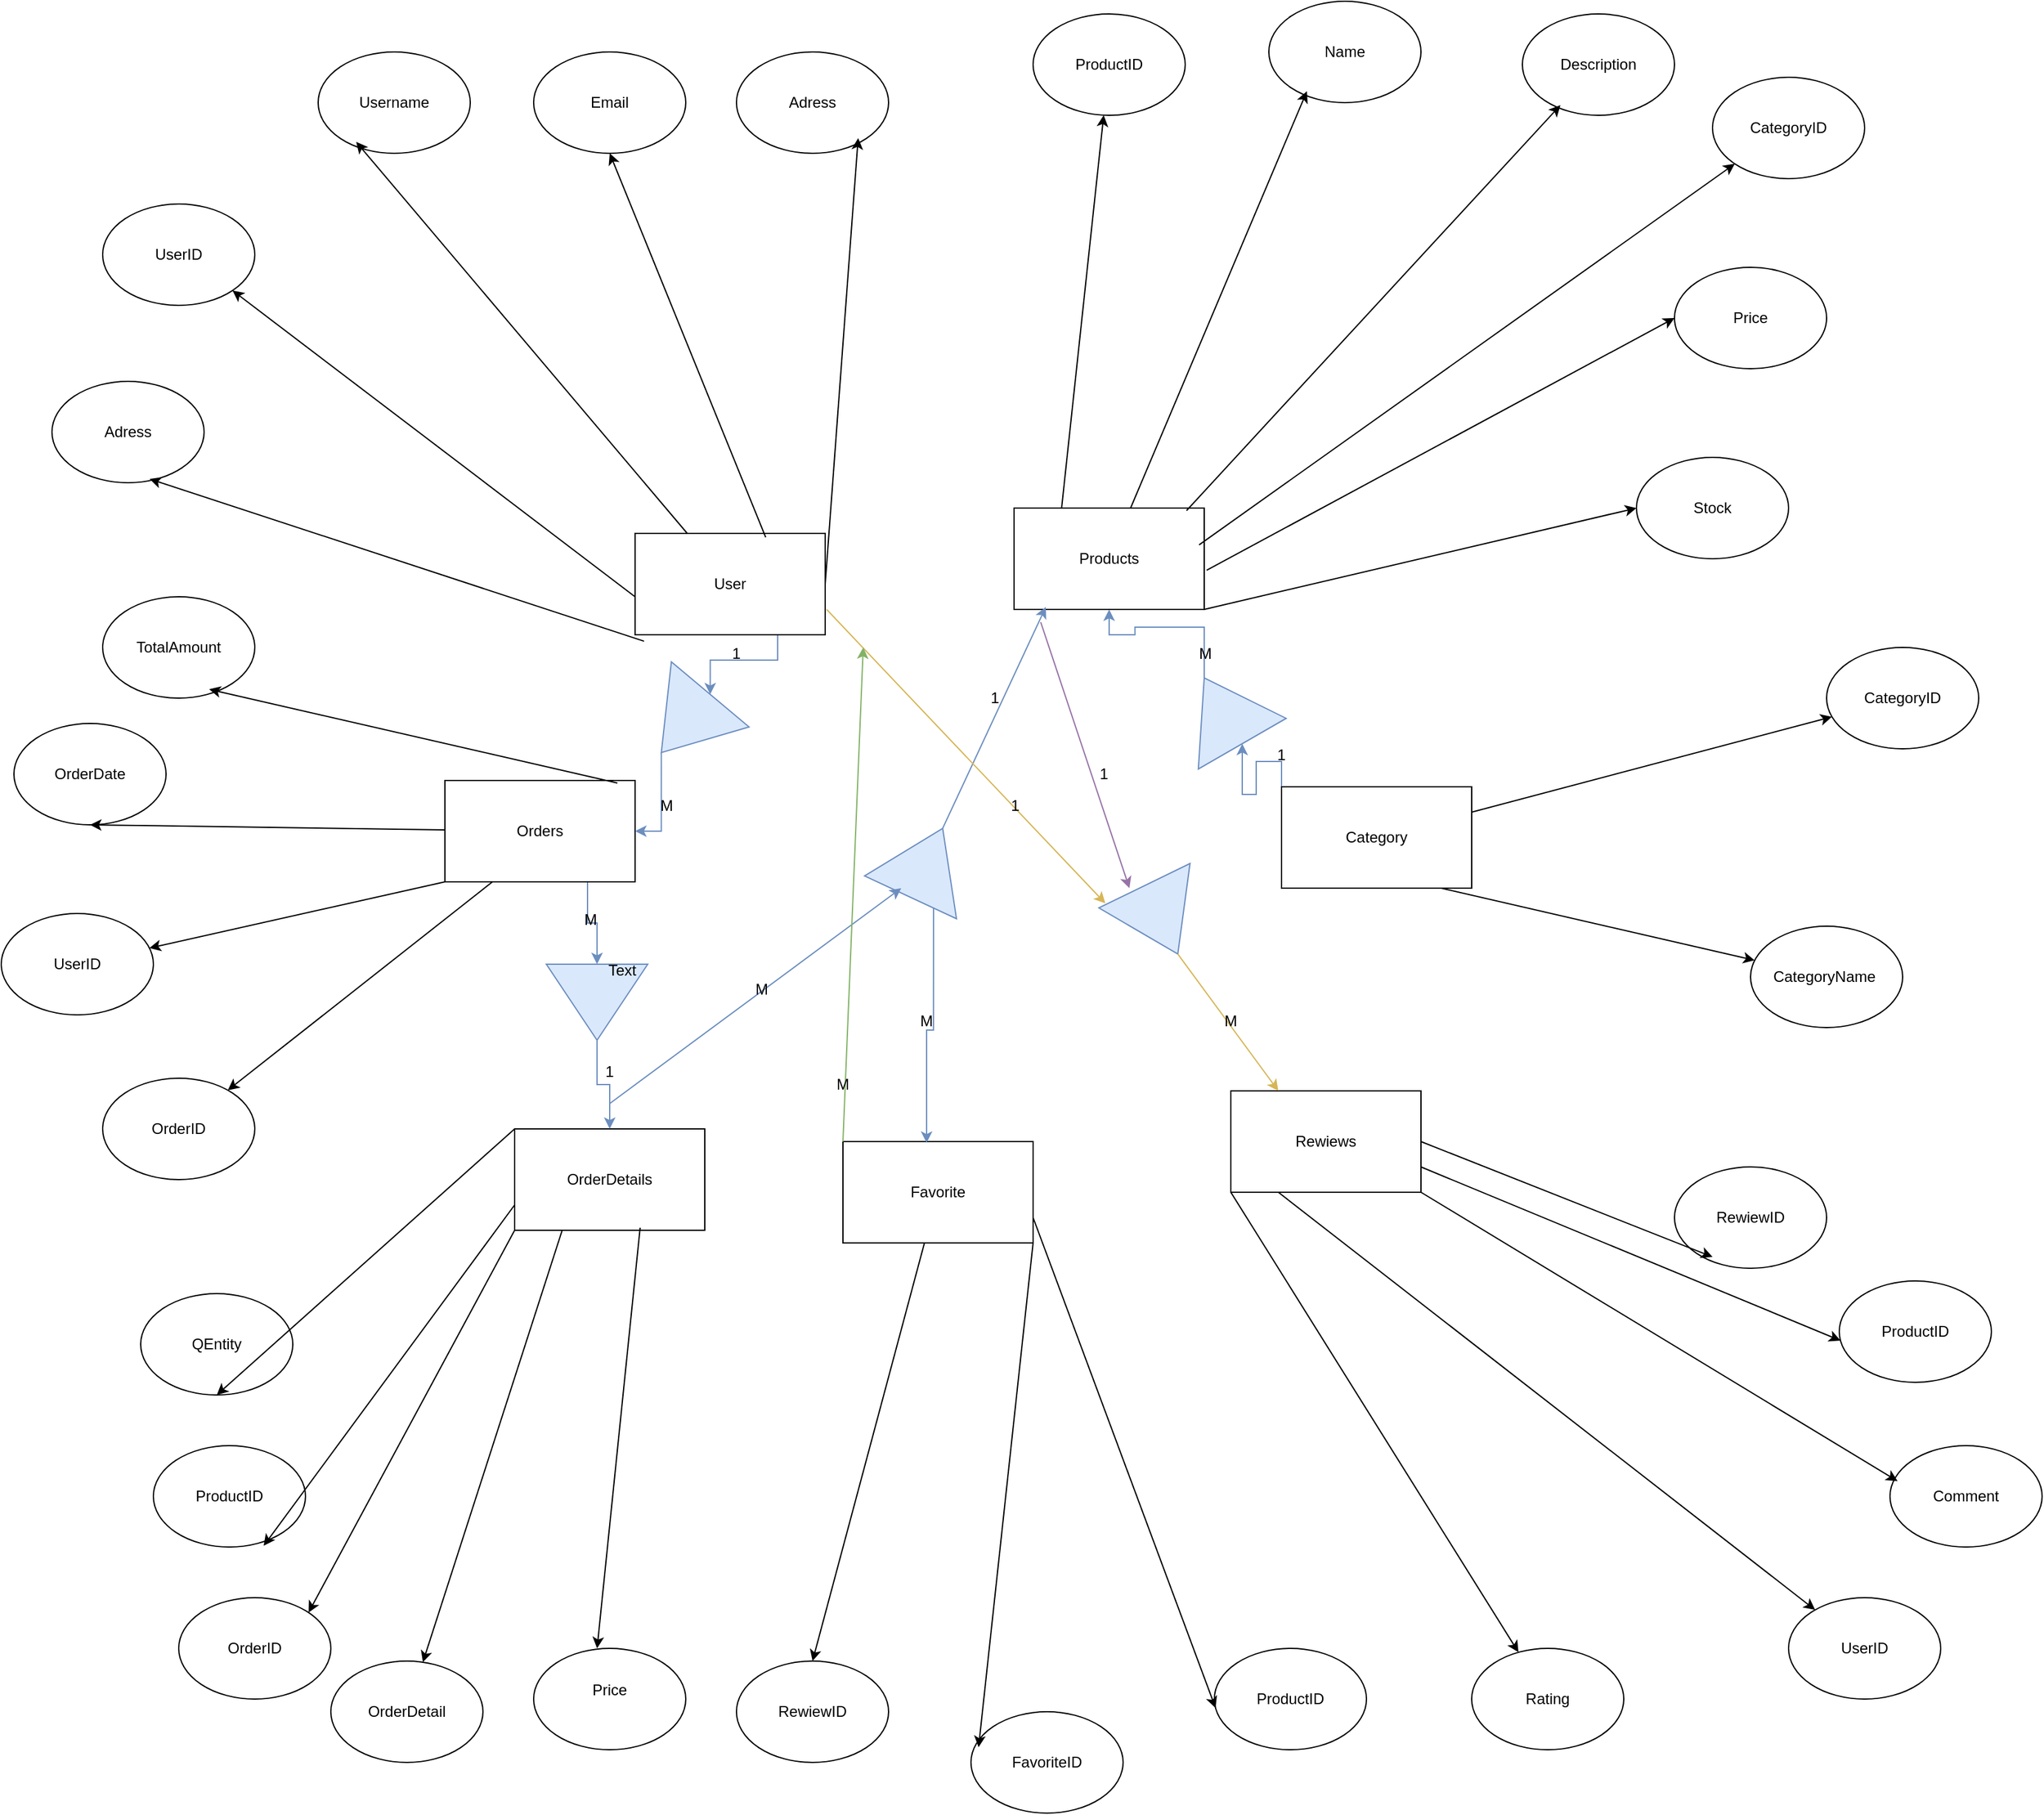 <mxfile version="24.7.7">
  <diagram name="Sayfa -1" id="FQ3HczwszNK9C4hyPvSr">
    <mxGraphModel dx="2261" dy="1949" grid="1" gridSize="10" guides="1" tooltips="1" connect="1" arrows="1" fold="1" page="1" pageScale="1" pageWidth="827" pageHeight="1169" math="0" shadow="0">
      <root>
        <mxCell id="0" />
        <mxCell id="1" parent="0" />
        <mxCell id="8TtQOPB3-Rzr3YMKRfKf-92" style="edgeStyle=orthogonalEdgeStyle;rounded=0;orthogonalLoop=1;jettySize=auto;html=1;exitX=0.75;exitY=1;exitDx=0;exitDy=0;entryX=0;entryY=0.5;entryDx=0;entryDy=0;fillColor=#dae8fc;strokeColor=#6c8ebf;" edge="1" parent="1" source="8TtQOPB3-Rzr3YMKRfKf-1" target="8TtQOPB3-Rzr3YMKRfKf-91">
          <mxGeometry relative="1" as="geometry" />
        </mxCell>
        <mxCell id="8TtQOPB3-Rzr3YMKRfKf-1" value="User" style="rounded=0;whiteSpace=wrap;html=1;" vertex="1" parent="1">
          <mxGeometry x="250" y="390" width="150" height="80" as="geometry" />
        </mxCell>
        <mxCell id="8TtQOPB3-Rzr3YMKRfKf-3" value="Username" style="ellipse;whiteSpace=wrap;html=1;" vertex="1" parent="1">
          <mxGeometry y="10" width="120" height="80" as="geometry" />
        </mxCell>
        <mxCell id="8TtQOPB3-Rzr3YMKRfKf-5" value="" style="endArrow=classic;html=1;rounded=0;entryX=0.25;entryY=0.888;entryDx=0;entryDy=0;entryPerimeter=0;" edge="1" parent="1" source="8TtQOPB3-Rzr3YMKRfKf-1" target="8TtQOPB3-Rzr3YMKRfKf-3">
          <mxGeometry width="50" height="50" relative="1" as="geometry">
            <mxPoint x="390" y="430" as="sourcePoint" />
            <mxPoint x="440" y="380" as="targetPoint" />
          </mxGeometry>
        </mxCell>
        <mxCell id="8TtQOPB3-Rzr3YMKRfKf-6" value="Email" style="ellipse;whiteSpace=wrap;html=1;" vertex="1" parent="1">
          <mxGeometry x="170" y="10" width="120" height="80" as="geometry" />
        </mxCell>
        <mxCell id="8TtQOPB3-Rzr3YMKRfKf-7" value="Adress" style="ellipse;whiteSpace=wrap;html=1;" vertex="1" parent="1">
          <mxGeometry x="330" y="10" width="120" height="80" as="geometry" />
        </mxCell>
        <mxCell id="8TtQOPB3-Rzr3YMKRfKf-8" value="UserID" style="ellipse;whiteSpace=wrap;html=1;" vertex="1" parent="1">
          <mxGeometry x="-170" y="130" width="120" height="80" as="geometry" />
        </mxCell>
        <mxCell id="8TtQOPB3-Rzr3YMKRfKf-14" value="Products" style="rounded=0;whiteSpace=wrap;html=1;" vertex="1" parent="1">
          <mxGeometry x="549" y="370" width="150" height="80" as="geometry" />
        </mxCell>
        <mxCell id="8TtQOPB3-Rzr3YMKRfKf-15" value="Name" style="ellipse;whiteSpace=wrap;html=1;" vertex="1" parent="1">
          <mxGeometry x="750" y="-30" width="120" height="80" as="geometry" />
        </mxCell>
        <mxCell id="8TtQOPB3-Rzr3YMKRfKf-16" value="" style="endArrow=classic;html=1;rounded=0;entryX=0.25;entryY=0.888;entryDx=0;entryDy=0;entryPerimeter=0;" edge="1" parent="1" source="8TtQOPB3-Rzr3YMKRfKf-14" target="8TtQOPB3-Rzr3YMKRfKf-15">
          <mxGeometry width="50" height="50" relative="1" as="geometry">
            <mxPoint x="1060" y="400" as="sourcePoint" />
            <mxPoint x="1110" y="350" as="targetPoint" />
          </mxGeometry>
        </mxCell>
        <mxCell id="8TtQOPB3-Rzr3YMKRfKf-17" value="Description" style="ellipse;whiteSpace=wrap;html=1;" vertex="1" parent="1">
          <mxGeometry x="950" y="-20" width="120" height="80" as="geometry" />
        </mxCell>
        <mxCell id="8TtQOPB3-Rzr3YMKRfKf-18" value="CategoryID" style="ellipse;whiteSpace=wrap;html=1;" vertex="1" parent="1">
          <mxGeometry x="1100" y="30" width="120" height="80" as="geometry" />
        </mxCell>
        <mxCell id="8TtQOPB3-Rzr3YMKRfKf-19" value="ProductID" style="ellipse;whiteSpace=wrap;html=1;" vertex="1" parent="1">
          <mxGeometry x="564" y="-20" width="120" height="80" as="geometry" />
        </mxCell>
        <mxCell id="8TtQOPB3-Rzr3YMKRfKf-21" value="" style="endArrow=classic;html=1;rounded=0;entryX=0.25;entryY=0.9;entryDx=0;entryDy=0;entryPerimeter=0;exitX=0.907;exitY=0.025;exitDx=0;exitDy=0;exitPerimeter=0;" edge="1" parent="1" source="8TtQOPB3-Rzr3YMKRfKf-14" target="8TtQOPB3-Rzr3YMKRfKf-17">
          <mxGeometry width="50" height="50" relative="1" as="geometry">
            <mxPoint x="390" y="430" as="sourcePoint" />
            <mxPoint x="440" y="380" as="targetPoint" />
          </mxGeometry>
        </mxCell>
        <mxCell id="8TtQOPB3-Rzr3YMKRfKf-22" value="" style="endArrow=classic;html=1;rounded=0;entryX=0;entryY=1;entryDx=0;entryDy=0;exitX=0.973;exitY=0.363;exitDx=0;exitDy=0;exitPerimeter=0;" edge="1" parent="1" source="8TtQOPB3-Rzr3YMKRfKf-14" target="8TtQOPB3-Rzr3YMKRfKf-18">
          <mxGeometry width="50" height="50" relative="1" as="geometry">
            <mxPoint x="390" y="330" as="sourcePoint" />
            <mxPoint x="440" y="280" as="targetPoint" />
          </mxGeometry>
        </mxCell>
        <mxCell id="8TtQOPB3-Rzr3YMKRfKf-23" value="" style="endArrow=classic;html=1;rounded=0;exitX=0.25;exitY=0;exitDx=0;exitDy=0;" edge="1" parent="1" source="8TtQOPB3-Rzr3YMKRfKf-14" target="8TtQOPB3-Rzr3YMKRfKf-19">
          <mxGeometry width="50" height="50" relative="1" as="geometry">
            <mxPoint x="780" y="240" as="sourcePoint" />
            <mxPoint x="710" y="160" as="targetPoint" />
          </mxGeometry>
        </mxCell>
        <mxCell id="8TtQOPB3-Rzr3YMKRfKf-98" style="edgeStyle=orthogonalEdgeStyle;rounded=0;orthogonalLoop=1;jettySize=auto;html=1;exitX=0.75;exitY=1;exitDx=0;exitDy=0;entryX=0;entryY=0.5;entryDx=0;entryDy=0;fillColor=#dae8fc;strokeColor=#6c8ebf;" edge="1" parent="1" source="8TtQOPB3-Rzr3YMKRfKf-24" target="8TtQOPB3-Rzr3YMKRfKf-97">
          <mxGeometry relative="1" as="geometry" />
        </mxCell>
        <mxCell id="8TtQOPB3-Rzr3YMKRfKf-24" value="Orders" style="rounded=0;whiteSpace=wrap;html=1;" vertex="1" parent="1">
          <mxGeometry x="100" y="585" width="150" height="80" as="geometry" />
        </mxCell>
        <mxCell id="8TtQOPB3-Rzr3YMKRfKf-25" value="OrderDate" style="ellipse;whiteSpace=wrap;html=1;" vertex="1" parent="1">
          <mxGeometry x="-240" y="540" width="120" height="80" as="geometry" />
        </mxCell>
        <mxCell id="8TtQOPB3-Rzr3YMKRfKf-26" value="" style="endArrow=classic;html=1;rounded=0;entryX=0.5;entryY=1;entryDx=0;entryDy=0;" edge="1" parent="1" source="8TtQOPB3-Rzr3YMKRfKf-24" target="8TtQOPB3-Rzr3YMKRfKf-25">
          <mxGeometry width="50" height="50" relative="1" as="geometry">
            <mxPoint x="330" y="850" as="sourcePoint" />
            <mxPoint x="380" y="800" as="targetPoint" />
          </mxGeometry>
        </mxCell>
        <mxCell id="8TtQOPB3-Rzr3YMKRfKf-27" value="TotalAmount" style="ellipse;whiteSpace=wrap;html=1;" vertex="1" parent="1">
          <mxGeometry x="-170" y="440" width="120" height="80" as="geometry" />
        </mxCell>
        <mxCell id="8TtQOPB3-Rzr3YMKRfKf-28" value="UserID" style="ellipse;whiteSpace=wrap;html=1;" vertex="1" parent="1">
          <mxGeometry x="-250" y="690" width="120" height="80" as="geometry" />
        </mxCell>
        <mxCell id="8TtQOPB3-Rzr3YMKRfKf-29" value="" style="endArrow=classic;html=1;rounded=0;exitX=0.907;exitY=0.025;exitDx=0;exitDy=0;exitPerimeter=0;entryX=0.7;entryY=0.913;entryDx=0;entryDy=0;entryPerimeter=0;" edge="1" parent="1" source="8TtQOPB3-Rzr3YMKRfKf-24" target="8TtQOPB3-Rzr3YMKRfKf-27">
          <mxGeometry width="50" height="50" relative="1" as="geometry">
            <mxPoint x="-340" y="880" as="sourcePoint" />
            <mxPoint x="-70" y="510" as="targetPoint" />
          </mxGeometry>
        </mxCell>
        <mxCell id="8TtQOPB3-Rzr3YMKRfKf-30" value="" style="endArrow=classic;html=1;rounded=0;exitX=0;exitY=1;exitDx=0;exitDy=0;" edge="1" parent="1" source="8TtQOPB3-Rzr3YMKRfKf-24" target="8TtQOPB3-Rzr3YMKRfKf-28">
          <mxGeometry width="50" height="50" relative="1" as="geometry">
            <mxPoint x="-340" y="780" as="sourcePoint" />
            <mxPoint x="-20" y="610" as="targetPoint" />
          </mxGeometry>
        </mxCell>
        <mxCell id="8TtQOPB3-Rzr3YMKRfKf-33" value="OrderID" style="ellipse;whiteSpace=wrap;html=1;" vertex="1" parent="1">
          <mxGeometry x="-170" y="820" width="120" height="80" as="geometry" />
        </mxCell>
        <mxCell id="8TtQOPB3-Rzr3YMKRfKf-34" value="" style="endArrow=classic;html=1;rounded=0;exitX=0.25;exitY=1;exitDx=0;exitDy=0;" edge="1" parent="1" source="8TtQOPB3-Rzr3YMKRfKf-24" target="8TtQOPB3-Rzr3YMKRfKf-33">
          <mxGeometry width="50" height="50" relative="1" as="geometry">
            <mxPoint x="270" y="610" as="sourcePoint" />
            <mxPoint x="320" y="560" as="targetPoint" />
          </mxGeometry>
        </mxCell>
        <mxCell id="8TtQOPB3-Rzr3YMKRfKf-105" style="edgeStyle=orthogonalEdgeStyle;rounded=0;orthogonalLoop=1;jettySize=auto;html=1;exitX=0;exitY=0;exitDx=0;exitDy=0;entryX=0;entryY=0.5;entryDx=0;entryDy=0;fillColor=#dae8fc;strokeColor=#6c8ebf;" edge="1" parent="1" source="8TtQOPB3-Rzr3YMKRfKf-35" target="8TtQOPB3-Rzr3YMKRfKf-104">
          <mxGeometry relative="1" as="geometry" />
        </mxCell>
        <mxCell id="8TtQOPB3-Rzr3YMKRfKf-35" value="Category" style="rounded=0;whiteSpace=wrap;html=1;" vertex="1" parent="1">
          <mxGeometry x="760" y="590" width="150" height="80" as="geometry" />
        </mxCell>
        <mxCell id="8TtQOPB3-Rzr3YMKRfKf-39" value="CategoryName&amp;nbsp;" style="ellipse;whiteSpace=wrap;html=1;" vertex="1" parent="1">
          <mxGeometry x="1130" y="700" width="120" height="80" as="geometry" />
        </mxCell>
        <mxCell id="8TtQOPB3-Rzr3YMKRfKf-41" value="" style="endArrow=classic;html=1;rounded=0;exitX=0.84;exitY=1;exitDx=0;exitDy=0;exitPerimeter=0;" edge="1" parent="1" source="8TtQOPB3-Rzr3YMKRfKf-35" target="8TtQOPB3-Rzr3YMKRfKf-39">
          <mxGeometry width="50" height="50" relative="1" as="geometry">
            <mxPoint x="470" y="780" as="sourcePoint" />
            <mxPoint x="790" y="610" as="targetPoint" />
          </mxGeometry>
        </mxCell>
        <mxCell id="8TtQOPB3-Rzr3YMKRfKf-42" value="CategoryID" style="ellipse;whiteSpace=wrap;html=1;" vertex="1" parent="1">
          <mxGeometry x="1190" y="480" width="120" height="80" as="geometry" />
        </mxCell>
        <mxCell id="8TtQOPB3-Rzr3YMKRfKf-43" value="" style="endArrow=classic;html=1;rounded=0;exitX=1;exitY=0.25;exitDx=0;exitDy=0;" edge="1" parent="1" source="8TtQOPB3-Rzr3YMKRfKf-35" target="8TtQOPB3-Rzr3YMKRfKf-42">
          <mxGeometry width="50" height="50" relative="1" as="geometry">
            <mxPoint x="1080" y="610" as="sourcePoint" />
            <mxPoint x="1130" y="560" as="targetPoint" />
          </mxGeometry>
        </mxCell>
        <mxCell id="8TtQOPB3-Rzr3YMKRfKf-44" value="OrderDetails" style="rounded=0;whiteSpace=wrap;html=1;" vertex="1" parent="1">
          <mxGeometry x="155" y="860" width="150" height="80" as="geometry" />
        </mxCell>
        <mxCell id="8TtQOPB3-Rzr3YMKRfKf-45" value="ProductID" style="ellipse;whiteSpace=wrap;html=1;" vertex="1" parent="1">
          <mxGeometry x="-130" y="1110" width="120" height="80" as="geometry" />
        </mxCell>
        <mxCell id="8TtQOPB3-Rzr3YMKRfKf-46" value="" style="endArrow=classic;html=1;rounded=0;entryX=0.725;entryY=0.988;entryDx=0;entryDy=0;entryPerimeter=0;exitX=0;exitY=0.75;exitDx=0;exitDy=0;" edge="1" parent="1" source="8TtQOPB3-Rzr3YMKRfKf-44" target="8TtQOPB3-Rzr3YMKRfKf-45">
          <mxGeometry width="50" height="50" relative="1" as="geometry">
            <mxPoint x="420" y="1310" as="sourcePoint" />
            <mxPoint x="470" y="1260" as="targetPoint" />
          </mxGeometry>
        </mxCell>
        <mxCell id="8TtQOPB3-Rzr3YMKRfKf-47" value="QEntity" style="ellipse;whiteSpace=wrap;html=1;" vertex="1" parent="1">
          <mxGeometry x="-140" y="990" width="120" height="80" as="geometry" />
        </mxCell>
        <mxCell id="8TtQOPB3-Rzr3YMKRfKf-48" value="OrderID" style="ellipse;whiteSpace=wrap;html=1;" vertex="1" parent="1">
          <mxGeometry x="-110" y="1230" width="120" height="80" as="geometry" />
        </mxCell>
        <mxCell id="8TtQOPB3-Rzr3YMKRfKf-49" value="" style="endArrow=classic;html=1;rounded=0;entryX=0.5;entryY=1;entryDx=0;entryDy=0;exitX=0;exitY=0;exitDx=0;exitDy=0;" edge="1" parent="1" source="8TtQOPB3-Rzr3YMKRfKf-44" target="8TtQOPB3-Rzr3YMKRfKf-47">
          <mxGeometry width="50" height="50" relative="1" as="geometry">
            <mxPoint x="-250" y="1340" as="sourcePoint" />
            <mxPoint x="-200" y="1290" as="targetPoint" />
          </mxGeometry>
        </mxCell>
        <mxCell id="8TtQOPB3-Rzr3YMKRfKf-50" value="" style="endArrow=classic;html=1;rounded=0;exitX=0;exitY=1;exitDx=0;exitDy=0;entryX=1;entryY=0;entryDx=0;entryDy=0;" edge="1" parent="1" source="8TtQOPB3-Rzr3YMKRfKf-44" target="8TtQOPB3-Rzr3YMKRfKf-48">
          <mxGeometry width="50" height="50" relative="1" as="geometry">
            <mxPoint x="-250" y="1240" as="sourcePoint" />
            <mxPoint x="70" y="1070" as="targetPoint" />
          </mxGeometry>
        </mxCell>
        <mxCell id="8TtQOPB3-Rzr3YMKRfKf-51" value="OrderDetail" style="ellipse;whiteSpace=wrap;html=1;" vertex="1" parent="1">
          <mxGeometry x="10" y="1280" width="120" height="80" as="geometry" />
        </mxCell>
        <mxCell id="8TtQOPB3-Rzr3YMKRfKf-52" value="" style="endArrow=classic;html=1;rounded=0;exitX=0.25;exitY=1;exitDx=0;exitDy=0;" edge="1" parent="1" source="8TtQOPB3-Rzr3YMKRfKf-44" target="8TtQOPB3-Rzr3YMKRfKf-51">
          <mxGeometry width="50" height="50" relative="1" as="geometry">
            <mxPoint x="360" y="1070" as="sourcePoint" />
            <mxPoint x="410" y="1020" as="targetPoint" />
          </mxGeometry>
        </mxCell>
        <mxCell id="8TtQOPB3-Rzr3YMKRfKf-53" value="Rewiews" style="rounded=0;whiteSpace=wrap;html=1;" vertex="1" parent="1">
          <mxGeometry x="720" y="830" width="150" height="80" as="geometry" />
        </mxCell>
        <mxCell id="8TtQOPB3-Rzr3YMKRfKf-54" value="RewiewID" style="ellipse;whiteSpace=wrap;html=1;" vertex="1" parent="1">
          <mxGeometry x="1070" y="890" width="120" height="80" as="geometry" />
        </mxCell>
        <mxCell id="8TtQOPB3-Rzr3YMKRfKf-55" value="" style="endArrow=classic;html=1;rounded=0;entryX=0.25;entryY=0.888;entryDx=0;entryDy=0;entryPerimeter=0;exitX=1;exitY=0.5;exitDx=0;exitDy=0;" edge="1" parent="1" source="8TtQOPB3-Rzr3YMKRfKf-53" target="8TtQOPB3-Rzr3YMKRfKf-54">
          <mxGeometry width="50" height="50" relative="1" as="geometry">
            <mxPoint x="1310" y="1320" as="sourcePoint" />
            <mxPoint x="1360" y="1270" as="targetPoint" />
          </mxGeometry>
        </mxCell>
        <mxCell id="8TtQOPB3-Rzr3YMKRfKf-56" value="ProductID" style="ellipse;whiteSpace=wrap;html=1;" vertex="1" parent="1">
          <mxGeometry x="1200" y="980" width="120" height="80" as="geometry" />
        </mxCell>
        <mxCell id="8TtQOPB3-Rzr3YMKRfKf-57" value="Rating" style="ellipse;whiteSpace=wrap;html=1;" vertex="1" parent="1">
          <mxGeometry x="910" y="1270" width="120" height="80" as="geometry" />
        </mxCell>
        <mxCell id="8TtQOPB3-Rzr3YMKRfKf-58" value="" style="endArrow=classic;html=1;rounded=0;entryX=0.008;entryY=0.588;entryDx=0;entryDy=0;entryPerimeter=0;exitX=1;exitY=0.75;exitDx=0;exitDy=0;" edge="1" parent="1" source="8TtQOPB3-Rzr3YMKRfKf-53" target="8TtQOPB3-Rzr3YMKRfKf-56">
          <mxGeometry width="50" height="50" relative="1" as="geometry">
            <mxPoint x="640" y="1350" as="sourcePoint" />
            <mxPoint x="690" y="1300" as="targetPoint" />
          </mxGeometry>
        </mxCell>
        <mxCell id="8TtQOPB3-Rzr3YMKRfKf-59" value="" style="endArrow=classic;html=1;rounded=0;exitX=0;exitY=1;exitDx=0;exitDy=0;" edge="1" parent="1" source="8TtQOPB3-Rzr3YMKRfKf-53" target="8TtQOPB3-Rzr3YMKRfKf-57">
          <mxGeometry width="50" height="50" relative="1" as="geometry">
            <mxPoint x="640" y="1250" as="sourcePoint" />
            <mxPoint x="960" y="1080" as="targetPoint" />
          </mxGeometry>
        </mxCell>
        <mxCell id="8TtQOPB3-Rzr3YMKRfKf-60" value="UserID" style="ellipse;whiteSpace=wrap;html=1;" vertex="1" parent="1">
          <mxGeometry x="1160" y="1230" width="120" height="80" as="geometry" />
        </mxCell>
        <mxCell id="8TtQOPB3-Rzr3YMKRfKf-61" value="" style="endArrow=classic;html=1;rounded=0;exitX=0.25;exitY=1;exitDx=0;exitDy=0;" edge="1" parent="1" source="8TtQOPB3-Rzr3YMKRfKf-53" target="8TtQOPB3-Rzr3YMKRfKf-60">
          <mxGeometry width="50" height="50" relative="1" as="geometry">
            <mxPoint x="1250" y="1080" as="sourcePoint" />
            <mxPoint x="1300" y="1030" as="targetPoint" />
          </mxGeometry>
        </mxCell>
        <mxCell id="8TtQOPB3-Rzr3YMKRfKf-63" value="Adress" style="ellipse;whiteSpace=wrap;html=1;" vertex="1" parent="1">
          <mxGeometry x="-210" y="270" width="120" height="80" as="geometry" />
        </mxCell>
        <mxCell id="8TtQOPB3-Rzr3YMKRfKf-65" value="Price" style="ellipse;whiteSpace=wrap;html=1;" vertex="1" parent="1">
          <mxGeometry x="1070" y="180" width="120" height="80" as="geometry" />
        </mxCell>
        <mxCell id="8TtQOPB3-Rzr3YMKRfKf-66" value="" style="endArrow=classic;html=1;rounded=0;entryX=0;entryY=0.5;entryDx=0;entryDy=0;exitX=1.013;exitY=0.613;exitDx=0;exitDy=0;exitPerimeter=0;" edge="1" parent="1" source="8TtQOPB3-Rzr3YMKRfKf-14" target="8TtQOPB3-Rzr3YMKRfKf-65">
          <mxGeometry width="50" height="50" relative="1" as="geometry">
            <mxPoint x="780" y="440" as="sourcePoint" />
            <mxPoint x="440" y="280" as="targetPoint" />
          </mxGeometry>
        </mxCell>
        <mxCell id="8TtQOPB3-Rzr3YMKRfKf-67" value="Stock" style="ellipse;whiteSpace=wrap;html=1;" vertex="1" parent="1">
          <mxGeometry x="1040" y="330" width="120" height="80" as="geometry" />
        </mxCell>
        <mxCell id="8TtQOPB3-Rzr3YMKRfKf-68" value="" style="endArrow=classic;html=1;rounded=0;entryX=0;entryY=0.5;entryDx=0;entryDy=0;exitX=1;exitY=1;exitDx=0;exitDy=0;" edge="1" parent="1" source="8TtQOPB3-Rzr3YMKRfKf-14" target="8TtQOPB3-Rzr3YMKRfKf-67">
          <mxGeometry width="50" height="50" relative="1" as="geometry">
            <mxPoint x="390" y="330" as="sourcePoint" />
            <mxPoint x="440" y="280" as="targetPoint" />
          </mxGeometry>
        </mxCell>
        <mxCell id="8TtQOPB3-Rzr3YMKRfKf-69" value="Price&lt;div&gt;&lt;br&gt;&lt;/div&gt;" style="ellipse;whiteSpace=wrap;html=1;" vertex="1" parent="1">
          <mxGeometry x="170" y="1270" width="120" height="80" as="geometry" />
        </mxCell>
        <mxCell id="8TtQOPB3-Rzr3YMKRfKf-70" value="" style="endArrow=classic;html=1;rounded=0;exitX=0.66;exitY=0.975;exitDx=0;exitDy=0;entryX=0.417;entryY=0;entryDx=0;entryDy=0;entryPerimeter=0;exitPerimeter=0;" edge="1" parent="1" source="8TtQOPB3-Rzr3YMKRfKf-44" target="8TtQOPB3-Rzr3YMKRfKf-69">
          <mxGeometry width="50" height="50" relative="1" as="geometry">
            <mxPoint x="500" y="1130" as="sourcePoint" />
            <mxPoint x="550" y="1080" as="targetPoint" />
          </mxGeometry>
        </mxCell>
        <mxCell id="8TtQOPB3-Rzr3YMKRfKf-71" value="Comment" style="ellipse;whiteSpace=wrap;html=1;" vertex="1" parent="1">
          <mxGeometry x="1240" y="1110" width="120" height="80" as="geometry" />
        </mxCell>
        <mxCell id="8TtQOPB3-Rzr3YMKRfKf-72" value="" style="endArrow=classic;html=1;rounded=0;entryX=0.05;entryY=0.35;entryDx=0;entryDy=0;entryPerimeter=0;exitX=1;exitY=1;exitDx=0;exitDy=0;" edge="1" parent="1" source="8TtQOPB3-Rzr3YMKRfKf-53" target="8TtQOPB3-Rzr3YMKRfKf-71">
          <mxGeometry width="50" height="50" relative="1" as="geometry">
            <mxPoint x="710" y="1130" as="sourcePoint" />
            <mxPoint x="760" y="1080" as="targetPoint" />
          </mxGeometry>
        </mxCell>
        <mxCell id="8TtQOPB3-Rzr3YMKRfKf-73" value="Favorite" style="rounded=0;whiteSpace=wrap;html=1;" vertex="1" parent="1">
          <mxGeometry x="414" y="870" width="150" height="80" as="geometry" />
        </mxCell>
        <mxCell id="8TtQOPB3-Rzr3YMKRfKf-74" value="RewiewID" style="ellipse;whiteSpace=wrap;html=1;" vertex="1" parent="1">
          <mxGeometry x="330" y="1280" width="120" height="80" as="geometry" />
        </mxCell>
        <mxCell id="8TtQOPB3-Rzr3YMKRfKf-75" value="" style="endArrow=classic;html=1;rounded=0;entryX=0.5;entryY=0;entryDx=0;entryDy=0;" edge="1" parent="1" source="8TtQOPB3-Rzr3YMKRfKf-73" target="8TtQOPB3-Rzr3YMKRfKf-74">
          <mxGeometry width="50" height="50" relative="1" as="geometry">
            <mxPoint x="709" y="1760" as="sourcePoint" />
            <mxPoint x="759" y="1710" as="targetPoint" />
          </mxGeometry>
        </mxCell>
        <mxCell id="8TtQOPB3-Rzr3YMKRfKf-76" value="ProductID" style="ellipse;whiteSpace=wrap;html=1;" vertex="1" parent="1">
          <mxGeometry x="707" y="1270" width="120" height="80" as="geometry" />
        </mxCell>
        <mxCell id="8TtQOPB3-Rzr3YMKRfKf-77" value="" style="endArrow=classic;html=1;rounded=0;entryX=0.008;entryY=0.588;entryDx=0;entryDy=0;entryPerimeter=0;exitX=1;exitY=0.75;exitDx=0;exitDy=0;" edge="1" parent="1" source="8TtQOPB3-Rzr3YMKRfKf-73" target="8TtQOPB3-Rzr3YMKRfKf-76">
          <mxGeometry width="50" height="50" relative="1" as="geometry">
            <mxPoint x="39" y="1790" as="sourcePoint" />
            <mxPoint x="89" y="1740" as="targetPoint" />
          </mxGeometry>
        </mxCell>
        <mxCell id="8TtQOPB3-Rzr3YMKRfKf-78" value="FavoriteID" style="ellipse;whiteSpace=wrap;html=1;" vertex="1" parent="1">
          <mxGeometry x="515" y="1320" width="120" height="80" as="geometry" />
        </mxCell>
        <mxCell id="8TtQOPB3-Rzr3YMKRfKf-79" value="" style="endArrow=classic;html=1;rounded=0;entryX=0.05;entryY=0.35;entryDx=0;entryDy=0;entryPerimeter=0;exitX=1;exitY=1;exitDx=0;exitDy=0;" edge="1" parent="1" source="8TtQOPB3-Rzr3YMKRfKf-73" target="8TtQOPB3-Rzr3YMKRfKf-78">
          <mxGeometry width="50" height="50" relative="1" as="geometry">
            <mxPoint x="109" y="1570" as="sourcePoint" />
            <mxPoint x="159" y="1520" as="targetPoint" />
          </mxGeometry>
        </mxCell>
        <mxCell id="8TtQOPB3-Rzr3YMKRfKf-80" value="" style="endArrow=classic;html=1;rounded=0;entryX=0.8;entryY=0.85;entryDx=0;entryDy=0;exitX=1;exitY=0.5;exitDx=0;exitDy=0;entryPerimeter=0;" edge="1" parent="1" source="8TtQOPB3-Rzr3YMKRfKf-1" target="8TtQOPB3-Rzr3YMKRfKf-7">
          <mxGeometry width="50" height="50" relative="1" as="geometry">
            <mxPoint x="500" y="430" as="sourcePoint" />
            <mxPoint x="410" y="200" as="targetPoint" />
          </mxGeometry>
        </mxCell>
        <mxCell id="8TtQOPB3-Rzr3YMKRfKf-81" value="" style="endArrow=classic;html=1;rounded=0;entryX=0.5;entryY=1;entryDx=0;entryDy=0;exitX=0.687;exitY=0.038;exitDx=0;exitDy=0;exitPerimeter=0;" edge="1" parent="1" source="8TtQOPB3-Rzr3YMKRfKf-1" target="8TtQOPB3-Rzr3YMKRfKf-6">
          <mxGeometry width="50" height="50" relative="1" as="geometry">
            <mxPoint x="500" y="430" as="sourcePoint" />
            <mxPoint x="550" y="380" as="targetPoint" />
          </mxGeometry>
        </mxCell>
        <mxCell id="8TtQOPB3-Rzr3YMKRfKf-82" value="" style="endArrow=classic;html=1;rounded=0;entryX=1;entryY=1;entryDx=0;entryDy=0;exitX=0;exitY=0.625;exitDx=0;exitDy=0;exitPerimeter=0;" edge="1" parent="1" source="8TtQOPB3-Rzr3YMKRfKf-1" target="8TtQOPB3-Rzr3YMKRfKf-8">
          <mxGeometry width="50" height="50" relative="1" as="geometry">
            <mxPoint x="500" y="430" as="sourcePoint" />
            <mxPoint x="550" y="380" as="targetPoint" />
          </mxGeometry>
        </mxCell>
        <mxCell id="8TtQOPB3-Rzr3YMKRfKf-83" value="" style="endArrow=classic;html=1;rounded=0;entryX=0.642;entryY=0.963;entryDx=0;entryDy=0;entryPerimeter=0;exitX=0.047;exitY=1.063;exitDx=0;exitDy=0;exitPerimeter=0;" edge="1" parent="1" source="8TtQOPB3-Rzr3YMKRfKf-1" target="8TtQOPB3-Rzr3YMKRfKf-63">
          <mxGeometry width="50" height="50" relative="1" as="geometry">
            <mxPoint x="500" y="430" as="sourcePoint" />
            <mxPoint x="550" y="380" as="targetPoint" />
          </mxGeometry>
        </mxCell>
        <mxCell id="8TtQOPB3-Rzr3YMKRfKf-93" style="edgeStyle=orthogonalEdgeStyle;rounded=0;orthogonalLoop=1;jettySize=auto;html=1;exitX=1;exitY=0.5;exitDx=0;exitDy=0;entryX=1;entryY=0.5;entryDx=0;entryDy=0;fillColor=#dae8fc;strokeColor=#6c8ebf;" edge="1" parent="1" source="8TtQOPB3-Rzr3YMKRfKf-91" target="8TtQOPB3-Rzr3YMKRfKf-24">
          <mxGeometry relative="1" as="geometry" />
        </mxCell>
        <mxCell id="8TtQOPB3-Rzr3YMKRfKf-91" value="" style="triangle;whiteSpace=wrap;html=1;rotation=130;fillColor=#dae8fc;strokeColor=#6c8ebf;" vertex="1" parent="1">
          <mxGeometry x="260" y="500" width="60" height="80" as="geometry" />
        </mxCell>
        <mxCell id="8TtQOPB3-Rzr3YMKRfKf-94" value="1" style="text;html=1;align=center;verticalAlign=middle;whiteSpace=wrap;rounded=0;" vertex="1" parent="1">
          <mxGeometry x="300" y="470" width="60" height="30" as="geometry" />
        </mxCell>
        <mxCell id="8TtQOPB3-Rzr3YMKRfKf-95" value="M" style="text;html=1;align=center;verticalAlign=middle;whiteSpace=wrap;rounded=0;" vertex="1" parent="1">
          <mxGeometry x="245" y="590" width="60" height="30" as="geometry" />
        </mxCell>
        <mxCell id="8TtQOPB3-Rzr3YMKRfKf-99" style="edgeStyle=orthogonalEdgeStyle;rounded=0;orthogonalLoop=1;jettySize=auto;html=1;exitX=1;exitY=0.5;exitDx=0;exitDy=0;fillColor=#dae8fc;strokeColor=#6c8ebf;" edge="1" parent="1" source="8TtQOPB3-Rzr3YMKRfKf-97" target="8TtQOPB3-Rzr3YMKRfKf-44">
          <mxGeometry relative="1" as="geometry" />
        </mxCell>
        <mxCell id="8TtQOPB3-Rzr3YMKRfKf-97" value="" style="triangle;whiteSpace=wrap;html=1;rotation=90;fillColor=#dae8fc;strokeColor=#6c8ebf;" vertex="1" parent="1">
          <mxGeometry x="190" y="720" width="60" height="80" as="geometry" />
        </mxCell>
        <mxCell id="8TtQOPB3-Rzr3YMKRfKf-100" value="1" style="text;html=1;align=center;verticalAlign=middle;whiteSpace=wrap;rounded=0;" vertex="1" parent="1">
          <mxGeometry x="200" y="800" width="60" height="30" as="geometry" />
        </mxCell>
        <mxCell id="8TtQOPB3-Rzr3YMKRfKf-101" value="M" style="text;html=1;align=center;verticalAlign=middle;whiteSpace=wrap;rounded=0;" vertex="1" parent="1">
          <mxGeometry x="185" y="680" width="60" height="30" as="geometry" />
        </mxCell>
        <mxCell id="8TtQOPB3-Rzr3YMKRfKf-106" style="edgeStyle=orthogonalEdgeStyle;rounded=0;orthogonalLoop=1;jettySize=auto;html=1;exitX=1;exitY=0.5;exitDx=0;exitDy=0;fillColor=#dae8fc;strokeColor=#6c8ebf;" edge="1" parent="1" source="8TtQOPB3-Rzr3YMKRfKf-104" target="8TtQOPB3-Rzr3YMKRfKf-14">
          <mxGeometry relative="1" as="geometry" />
        </mxCell>
        <mxCell id="8TtQOPB3-Rzr3YMKRfKf-104" value="" style="triangle;whiteSpace=wrap;html=1;rotation=-120;fillColor=#dae8fc;strokeColor=#6c8ebf;" vertex="1" parent="1">
          <mxGeometry x="684" y="490" width="60" height="80" as="geometry" />
        </mxCell>
        <mxCell id="8TtQOPB3-Rzr3YMKRfKf-107" value="M" style="text;html=1;align=center;verticalAlign=middle;whiteSpace=wrap;rounded=0;" vertex="1" parent="1">
          <mxGeometry x="670" y="470" width="60" height="30" as="geometry" />
        </mxCell>
        <mxCell id="8TtQOPB3-Rzr3YMKRfKf-108" value="1" style="text;html=1;align=center;verticalAlign=middle;whiteSpace=wrap;rounded=0;" vertex="1" parent="1">
          <mxGeometry x="730" y="550" width="60" height="30" as="geometry" />
        </mxCell>
        <mxCell id="8TtQOPB3-Rzr3YMKRfKf-110" value="" style="triangle;whiteSpace=wrap;html=1;rotation=-65;fillColor=#dae8fc;strokeColor=#6c8ebf;" vertex="1" parent="1">
          <mxGeometry x="450" y="610" width="60" height="80" as="geometry" />
        </mxCell>
        <mxCell id="8TtQOPB3-Rzr3YMKRfKf-111" value="" style="endArrow=classic;html=1;rounded=0;entryX=0.057;entryY=0.379;entryDx=0;entryDy=0;entryPerimeter=0;fillColor=#dae8fc;strokeColor=#6c8ebf;" edge="1" parent="1" target="8TtQOPB3-Rzr3YMKRfKf-110">
          <mxGeometry width="50" height="50" relative="1" as="geometry">
            <mxPoint x="230" y="840" as="sourcePoint" />
            <mxPoint x="460" y="710" as="targetPoint" />
          </mxGeometry>
        </mxCell>
        <mxCell id="8TtQOPB3-Rzr3YMKRfKf-112" value="" style="endArrow=classic;html=1;rounded=0;entryX=0.167;entryY=0.975;entryDx=0;entryDy=0;entryPerimeter=0;fillColor=#dae8fc;strokeColor=#6c8ebf;" edge="1" parent="1" source="8TtQOPB3-Rzr3YMKRfKf-110" target="8TtQOPB3-Rzr3YMKRfKf-14">
          <mxGeometry width="50" height="50" relative="1" as="geometry">
            <mxPoint x="410" y="760" as="sourcePoint" />
            <mxPoint x="460" y="710" as="targetPoint" />
          </mxGeometry>
        </mxCell>
        <mxCell id="8TtQOPB3-Rzr3YMKRfKf-113" value="M" style="text;html=1;align=center;verticalAlign=middle;whiteSpace=wrap;rounded=0;" vertex="1" parent="1">
          <mxGeometry x="320" y="735" width="60" height="30" as="geometry" />
        </mxCell>
        <mxCell id="8TtQOPB3-Rzr3YMKRfKf-114" value="1" style="text;html=1;align=center;verticalAlign=middle;whiteSpace=wrap;rounded=0;" vertex="1" parent="1">
          <mxGeometry x="504" y="505" width="60" height="30" as="geometry" />
        </mxCell>
        <mxCell id="8TtQOPB3-Rzr3YMKRfKf-117" value="" style="triangle;whiteSpace=wrap;html=1;rotation=64;fillColor=#dae8fc;strokeColor=#6c8ebf;" vertex="1" parent="1">
          <mxGeometry x="635" y="655" width="60" height="80" as="geometry" />
        </mxCell>
        <mxCell id="8TtQOPB3-Rzr3YMKRfKf-118" value="" style="endArrow=classic;html=1;rounded=0;entryX=0.25;entryY=0;entryDx=0;entryDy=0;exitX=1;exitY=0.5;exitDx=0;exitDy=0;fillColor=#fff2cc;strokeColor=#d6b656;" edge="1" parent="1" source="8TtQOPB3-Rzr3YMKRfKf-117" target="8TtQOPB3-Rzr3YMKRfKf-53">
          <mxGeometry width="50" height="50" relative="1" as="geometry">
            <mxPoint x="220" y="760" as="sourcePoint" />
            <mxPoint x="270" y="710" as="targetPoint" />
          </mxGeometry>
        </mxCell>
        <mxCell id="8TtQOPB3-Rzr3YMKRfKf-119" value="" style="endArrow=classic;html=1;rounded=0;fillColor=#e1d5e7;strokeColor=#9673a6;" edge="1" parent="1">
          <mxGeometry width="50" height="50" relative="1" as="geometry">
            <mxPoint x="570" y="460" as="sourcePoint" />
            <mxPoint x="640" y="670" as="targetPoint" />
          </mxGeometry>
        </mxCell>
        <mxCell id="8TtQOPB3-Rzr3YMKRfKf-120" value="" style="endArrow=classic;html=1;rounded=0;entryX=-0.016;entryY=0.923;entryDx=0;entryDy=0;fillColor=#fff2cc;strokeColor=#d6b656;exitX=1;exitY=0.5;exitDx=0;exitDy=0;entryPerimeter=0;" edge="1" parent="1" target="8TtQOPB3-Rzr3YMKRfKf-117">
          <mxGeometry width="50" height="50" relative="1" as="geometry">
            <mxPoint x="401.13" y="450" as="sourcePoint" />
            <mxPoint x="635.003" y="696.804" as="targetPoint" />
          </mxGeometry>
        </mxCell>
        <mxCell id="8TtQOPB3-Rzr3YMKRfKf-121" value="" style="endArrow=classic;html=1;rounded=0;fillColor=#d5e8d4;strokeColor=#82b366;exitX=0;exitY=0;exitDx=0;exitDy=0;" edge="1" parent="1" source="8TtQOPB3-Rzr3YMKRfKf-73">
          <mxGeometry width="50" height="50" relative="1" as="geometry">
            <mxPoint x="500" y="810" as="sourcePoint" />
            <mxPoint x="430" y="480" as="targetPoint" />
          </mxGeometry>
        </mxCell>
        <mxCell id="8TtQOPB3-Rzr3YMKRfKf-122" value="M" style="text;html=1;align=center;verticalAlign=middle;whiteSpace=wrap;rounded=0;" vertex="1" parent="1">
          <mxGeometry x="384" y="810" width="60" height="30" as="geometry" />
        </mxCell>
        <mxCell id="8TtQOPB3-Rzr3YMKRfKf-125" style="edgeStyle=orthogonalEdgeStyle;rounded=0;orthogonalLoop=1;jettySize=auto;html=1;exitX=0;exitY=0.75;exitDx=0;exitDy=0;entryX=0.44;entryY=0.013;entryDx=0;entryDy=0;entryPerimeter=0;fillColor=#dae8fc;strokeColor=#6c8ebf;" edge="1" parent="1" source="8TtQOPB3-Rzr3YMKRfKf-110" target="8TtQOPB3-Rzr3YMKRfKf-73">
          <mxGeometry relative="1" as="geometry" />
        </mxCell>
        <mxCell id="8TtQOPB3-Rzr3YMKRfKf-126" value="M" style="text;html=1;align=center;verticalAlign=middle;whiteSpace=wrap;rounded=0;" vertex="1" parent="1">
          <mxGeometry x="450" y="760" width="60" height="30" as="geometry" />
        </mxCell>
        <mxCell id="8TtQOPB3-Rzr3YMKRfKf-127" value="1" style="text;html=1;align=center;verticalAlign=middle;whiteSpace=wrap;rounded=0;" vertex="1" parent="1">
          <mxGeometry x="590" y="565" width="60" height="30" as="geometry" />
        </mxCell>
        <mxCell id="8TtQOPB3-Rzr3YMKRfKf-128" value="Text" style="text;html=1;align=center;verticalAlign=middle;whiteSpace=wrap;rounded=0;" vertex="1" parent="1">
          <mxGeometry x="210" y="720" width="60" height="30" as="geometry" />
        </mxCell>
        <mxCell id="8TtQOPB3-Rzr3YMKRfKf-129" value="M" style="text;html=1;align=center;verticalAlign=middle;whiteSpace=wrap;rounded=0;" vertex="1" parent="1">
          <mxGeometry x="690" y="760" width="60" height="30" as="geometry" />
        </mxCell>
        <mxCell id="8TtQOPB3-Rzr3YMKRfKf-130" value="1" style="text;html=1;align=center;verticalAlign=middle;whiteSpace=wrap;rounded=0;" vertex="1" parent="1">
          <mxGeometry x="520" y="590" width="60" height="30" as="geometry" />
        </mxCell>
      </root>
    </mxGraphModel>
  </diagram>
</mxfile>
